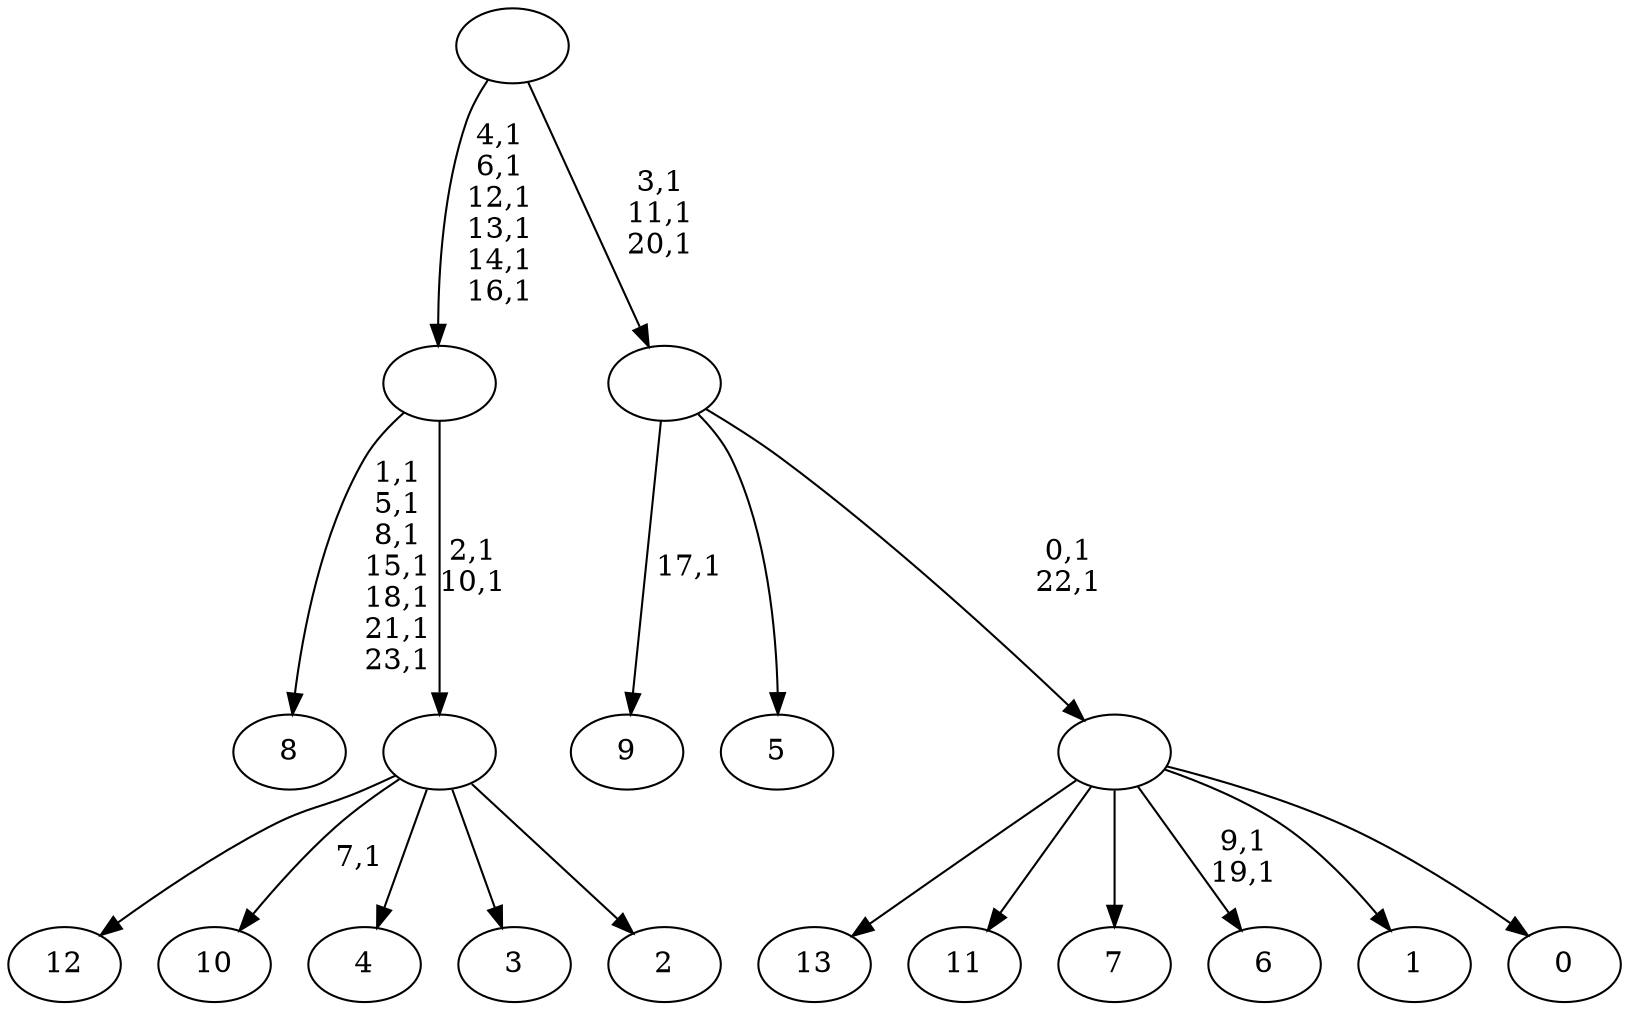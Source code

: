 digraph T {
	38 [label="13"]
	37 [label="12"]
	36 [label="11"]
	35 [label="10"]
	33 [label="9"]
	31 [label="8"]
	23 [label="7"]
	22 [label="6"]
	19 [label="5"]
	18 [label="4"]
	17 [label="3"]
	16 [label="2"]
	15 [label=""]
	13 [label=""]
	7 [label="1"]
	6 [label="0"]
	5 [label=""]
	3 [label=""]
	0 [label=""]
	15 -> 35 [label="7,1"]
	15 -> 37 [label=""]
	15 -> 18 [label=""]
	15 -> 17 [label=""]
	15 -> 16 [label=""]
	13 -> 15 [label="2,1\n10,1"]
	13 -> 31 [label="1,1\n5,1\n8,1\n15,1\n18,1\n21,1\n23,1"]
	5 -> 22 [label="9,1\n19,1"]
	5 -> 38 [label=""]
	5 -> 36 [label=""]
	5 -> 23 [label=""]
	5 -> 7 [label=""]
	5 -> 6 [label=""]
	3 -> 5 [label="0,1\n22,1"]
	3 -> 33 [label="17,1"]
	3 -> 19 [label=""]
	0 -> 3 [label="3,1\n11,1\n20,1"]
	0 -> 13 [label="4,1\n6,1\n12,1\n13,1\n14,1\n16,1"]
}
